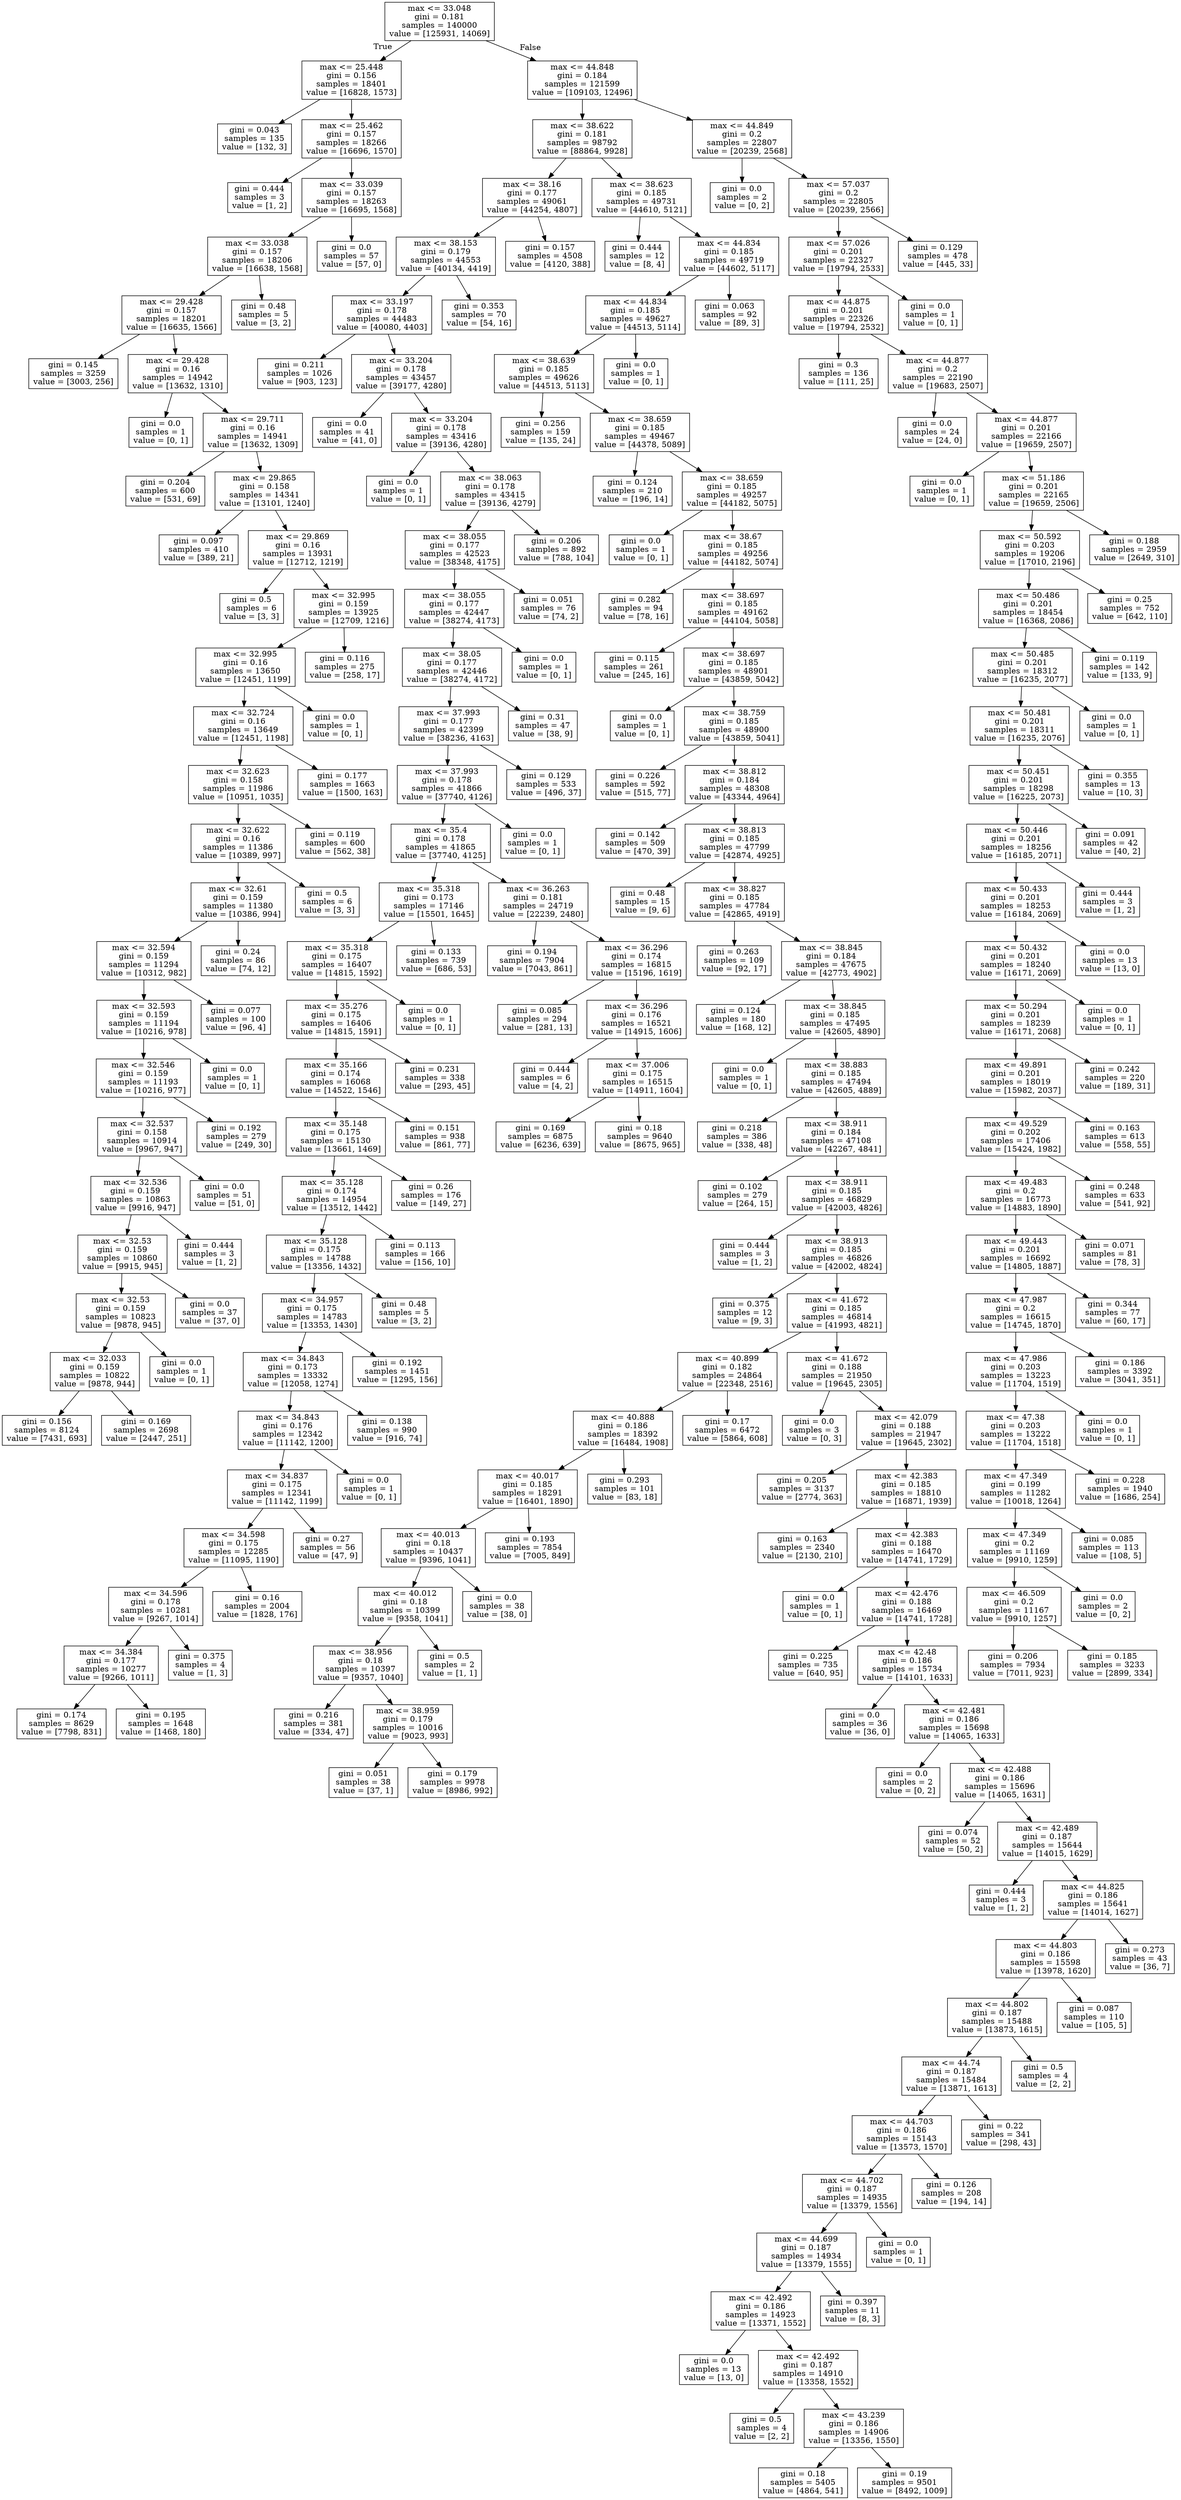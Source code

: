 digraph Tree {
node [shape=box] ;
0 [label="max <= 33.048\ngini = 0.181\nsamples = 140000\nvalue = [125931, 14069]"] ;
1 [label="max <= 25.448\ngini = 0.156\nsamples = 18401\nvalue = [16828, 1573]"] ;
0 -> 1 [labeldistance=2.5, labelangle=45, headlabel="True"] ;
2 [label="gini = 0.043\nsamples = 135\nvalue = [132, 3]"] ;
1 -> 2 ;
3 [label="max <= 25.462\ngini = 0.157\nsamples = 18266\nvalue = [16696, 1570]"] ;
1 -> 3 ;
4 [label="gini = 0.444\nsamples = 3\nvalue = [1, 2]"] ;
3 -> 4 ;
5 [label="max <= 33.039\ngini = 0.157\nsamples = 18263\nvalue = [16695, 1568]"] ;
3 -> 5 ;
6 [label="max <= 33.038\ngini = 0.157\nsamples = 18206\nvalue = [16638, 1568]"] ;
5 -> 6 ;
7 [label="max <= 29.428\ngini = 0.157\nsamples = 18201\nvalue = [16635, 1566]"] ;
6 -> 7 ;
8 [label="gini = 0.145\nsamples = 3259\nvalue = [3003, 256]"] ;
7 -> 8 ;
9 [label="max <= 29.428\ngini = 0.16\nsamples = 14942\nvalue = [13632, 1310]"] ;
7 -> 9 ;
10 [label="gini = 0.0\nsamples = 1\nvalue = [0, 1]"] ;
9 -> 10 ;
11 [label="max <= 29.711\ngini = 0.16\nsamples = 14941\nvalue = [13632, 1309]"] ;
9 -> 11 ;
12 [label="gini = 0.204\nsamples = 600\nvalue = [531, 69]"] ;
11 -> 12 ;
13 [label="max <= 29.865\ngini = 0.158\nsamples = 14341\nvalue = [13101, 1240]"] ;
11 -> 13 ;
14 [label="gini = 0.097\nsamples = 410\nvalue = [389, 21]"] ;
13 -> 14 ;
15 [label="max <= 29.869\ngini = 0.16\nsamples = 13931\nvalue = [12712, 1219]"] ;
13 -> 15 ;
16 [label="gini = 0.5\nsamples = 6\nvalue = [3, 3]"] ;
15 -> 16 ;
17 [label="max <= 32.995\ngini = 0.159\nsamples = 13925\nvalue = [12709, 1216]"] ;
15 -> 17 ;
18 [label="max <= 32.995\ngini = 0.16\nsamples = 13650\nvalue = [12451, 1199]"] ;
17 -> 18 ;
19 [label="max <= 32.724\ngini = 0.16\nsamples = 13649\nvalue = [12451, 1198]"] ;
18 -> 19 ;
20 [label="max <= 32.623\ngini = 0.158\nsamples = 11986\nvalue = [10951, 1035]"] ;
19 -> 20 ;
21 [label="max <= 32.622\ngini = 0.16\nsamples = 11386\nvalue = [10389, 997]"] ;
20 -> 21 ;
22 [label="max <= 32.61\ngini = 0.159\nsamples = 11380\nvalue = [10386, 994]"] ;
21 -> 22 ;
23 [label="max <= 32.594\ngini = 0.159\nsamples = 11294\nvalue = [10312, 982]"] ;
22 -> 23 ;
24 [label="max <= 32.593\ngini = 0.159\nsamples = 11194\nvalue = [10216, 978]"] ;
23 -> 24 ;
25 [label="max <= 32.546\ngini = 0.159\nsamples = 11193\nvalue = [10216, 977]"] ;
24 -> 25 ;
26 [label="max <= 32.537\ngini = 0.158\nsamples = 10914\nvalue = [9967, 947]"] ;
25 -> 26 ;
27 [label="max <= 32.536\ngini = 0.159\nsamples = 10863\nvalue = [9916, 947]"] ;
26 -> 27 ;
28 [label="max <= 32.53\ngini = 0.159\nsamples = 10860\nvalue = [9915, 945]"] ;
27 -> 28 ;
29 [label="max <= 32.53\ngini = 0.159\nsamples = 10823\nvalue = [9878, 945]"] ;
28 -> 29 ;
30 [label="max <= 32.033\ngini = 0.159\nsamples = 10822\nvalue = [9878, 944]"] ;
29 -> 30 ;
31 [label="gini = 0.156\nsamples = 8124\nvalue = [7431, 693]"] ;
30 -> 31 ;
32 [label="gini = 0.169\nsamples = 2698\nvalue = [2447, 251]"] ;
30 -> 32 ;
33 [label="gini = 0.0\nsamples = 1\nvalue = [0, 1]"] ;
29 -> 33 ;
34 [label="gini = 0.0\nsamples = 37\nvalue = [37, 0]"] ;
28 -> 34 ;
35 [label="gini = 0.444\nsamples = 3\nvalue = [1, 2]"] ;
27 -> 35 ;
36 [label="gini = 0.0\nsamples = 51\nvalue = [51, 0]"] ;
26 -> 36 ;
37 [label="gini = 0.192\nsamples = 279\nvalue = [249, 30]"] ;
25 -> 37 ;
38 [label="gini = 0.0\nsamples = 1\nvalue = [0, 1]"] ;
24 -> 38 ;
39 [label="gini = 0.077\nsamples = 100\nvalue = [96, 4]"] ;
23 -> 39 ;
40 [label="gini = 0.24\nsamples = 86\nvalue = [74, 12]"] ;
22 -> 40 ;
41 [label="gini = 0.5\nsamples = 6\nvalue = [3, 3]"] ;
21 -> 41 ;
42 [label="gini = 0.119\nsamples = 600\nvalue = [562, 38]"] ;
20 -> 42 ;
43 [label="gini = 0.177\nsamples = 1663\nvalue = [1500, 163]"] ;
19 -> 43 ;
44 [label="gini = 0.0\nsamples = 1\nvalue = [0, 1]"] ;
18 -> 44 ;
45 [label="gini = 0.116\nsamples = 275\nvalue = [258, 17]"] ;
17 -> 45 ;
46 [label="gini = 0.48\nsamples = 5\nvalue = [3, 2]"] ;
6 -> 46 ;
47 [label="gini = 0.0\nsamples = 57\nvalue = [57, 0]"] ;
5 -> 47 ;
48 [label="max <= 44.848\ngini = 0.184\nsamples = 121599\nvalue = [109103, 12496]"] ;
0 -> 48 [labeldistance=2.5, labelangle=-45, headlabel="False"] ;
49 [label="max <= 38.622\ngini = 0.181\nsamples = 98792\nvalue = [88864, 9928]"] ;
48 -> 49 ;
50 [label="max <= 38.16\ngini = 0.177\nsamples = 49061\nvalue = [44254, 4807]"] ;
49 -> 50 ;
51 [label="max <= 38.153\ngini = 0.179\nsamples = 44553\nvalue = [40134, 4419]"] ;
50 -> 51 ;
52 [label="max <= 33.197\ngini = 0.178\nsamples = 44483\nvalue = [40080, 4403]"] ;
51 -> 52 ;
53 [label="gini = 0.211\nsamples = 1026\nvalue = [903, 123]"] ;
52 -> 53 ;
54 [label="max <= 33.204\ngini = 0.178\nsamples = 43457\nvalue = [39177, 4280]"] ;
52 -> 54 ;
55 [label="gini = 0.0\nsamples = 41\nvalue = [41, 0]"] ;
54 -> 55 ;
56 [label="max <= 33.204\ngini = 0.178\nsamples = 43416\nvalue = [39136, 4280]"] ;
54 -> 56 ;
57 [label="gini = 0.0\nsamples = 1\nvalue = [0, 1]"] ;
56 -> 57 ;
58 [label="max <= 38.063\ngini = 0.178\nsamples = 43415\nvalue = [39136, 4279]"] ;
56 -> 58 ;
59 [label="max <= 38.055\ngini = 0.177\nsamples = 42523\nvalue = [38348, 4175]"] ;
58 -> 59 ;
60 [label="max <= 38.055\ngini = 0.177\nsamples = 42447\nvalue = [38274, 4173]"] ;
59 -> 60 ;
61 [label="max <= 38.05\ngini = 0.177\nsamples = 42446\nvalue = [38274, 4172]"] ;
60 -> 61 ;
62 [label="max <= 37.993\ngini = 0.177\nsamples = 42399\nvalue = [38236, 4163]"] ;
61 -> 62 ;
63 [label="max <= 37.993\ngini = 0.178\nsamples = 41866\nvalue = [37740, 4126]"] ;
62 -> 63 ;
64 [label="max <= 35.4\ngini = 0.178\nsamples = 41865\nvalue = [37740, 4125]"] ;
63 -> 64 ;
65 [label="max <= 35.318\ngini = 0.173\nsamples = 17146\nvalue = [15501, 1645]"] ;
64 -> 65 ;
66 [label="max <= 35.318\ngini = 0.175\nsamples = 16407\nvalue = [14815, 1592]"] ;
65 -> 66 ;
67 [label="max <= 35.276\ngini = 0.175\nsamples = 16406\nvalue = [14815, 1591]"] ;
66 -> 67 ;
68 [label="max <= 35.166\ngini = 0.174\nsamples = 16068\nvalue = [14522, 1546]"] ;
67 -> 68 ;
69 [label="max <= 35.148\ngini = 0.175\nsamples = 15130\nvalue = [13661, 1469]"] ;
68 -> 69 ;
70 [label="max <= 35.128\ngini = 0.174\nsamples = 14954\nvalue = [13512, 1442]"] ;
69 -> 70 ;
71 [label="max <= 35.128\ngini = 0.175\nsamples = 14788\nvalue = [13356, 1432]"] ;
70 -> 71 ;
72 [label="max <= 34.957\ngini = 0.175\nsamples = 14783\nvalue = [13353, 1430]"] ;
71 -> 72 ;
73 [label="max <= 34.843\ngini = 0.173\nsamples = 13332\nvalue = [12058, 1274]"] ;
72 -> 73 ;
74 [label="max <= 34.843\ngini = 0.176\nsamples = 12342\nvalue = [11142, 1200]"] ;
73 -> 74 ;
75 [label="max <= 34.837\ngini = 0.175\nsamples = 12341\nvalue = [11142, 1199]"] ;
74 -> 75 ;
76 [label="max <= 34.598\ngini = 0.175\nsamples = 12285\nvalue = [11095, 1190]"] ;
75 -> 76 ;
77 [label="max <= 34.596\ngini = 0.178\nsamples = 10281\nvalue = [9267, 1014]"] ;
76 -> 77 ;
78 [label="max <= 34.384\ngini = 0.177\nsamples = 10277\nvalue = [9266, 1011]"] ;
77 -> 78 ;
79 [label="gini = 0.174\nsamples = 8629\nvalue = [7798, 831]"] ;
78 -> 79 ;
80 [label="gini = 0.195\nsamples = 1648\nvalue = [1468, 180]"] ;
78 -> 80 ;
81 [label="gini = 0.375\nsamples = 4\nvalue = [1, 3]"] ;
77 -> 81 ;
82 [label="gini = 0.16\nsamples = 2004\nvalue = [1828, 176]"] ;
76 -> 82 ;
83 [label="gini = 0.27\nsamples = 56\nvalue = [47, 9]"] ;
75 -> 83 ;
84 [label="gini = 0.0\nsamples = 1\nvalue = [0, 1]"] ;
74 -> 84 ;
85 [label="gini = 0.138\nsamples = 990\nvalue = [916, 74]"] ;
73 -> 85 ;
86 [label="gini = 0.192\nsamples = 1451\nvalue = [1295, 156]"] ;
72 -> 86 ;
87 [label="gini = 0.48\nsamples = 5\nvalue = [3, 2]"] ;
71 -> 87 ;
88 [label="gini = 0.113\nsamples = 166\nvalue = [156, 10]"] ;
70 -> 88 ;
89 [label="gini = 0.26\nsamples = 176\nvalue = [149, 27]"] ;
69 -> 89 ;
90 [label="gini = 0.151\nsamples = 938\nvalue = [861, 77]"] ;
68 -> 90 ;
91 [label="gini = 0.231\nsamples = 338\nvalue = [293, 45]"] ;
67 -> 91 ;
92 [label="gini = 0.0\nsamples = 1\nvalue = [0, 1]"] ;
66 -> 92 ;
93 [label="gini = 0.133\nsamples = 739\nvalue = [686, 53]"] ;
65 -> 93 ;
94 [label="max <= 36.263\ngini = 0.181\nsamples = 24719\nvalue = [22239, 2480]"] ;
64 -> 94 ;
95 [label="gini = 0.194\nsamples = 7904\nvalue = [7043, 861]"] ;
94 -> 95 ;
96 [label="max <= 36.296\ngini = 0.174\nsamples = 16815\nvalue = [15196, 1619]"] ;
94 -> 96 ;
97 [label="gini = 0.085\nsamples = 294\nvalue = [281, 13]"] ;
96 -> 97 ;
98 [label="max <= 36.296\ngini = 0.176\nsamples = 16521\nvalue = [14915, 1606]"] ;
96 -> 98 ;
99 [label="gini = 0.444\nsamples = 6\nvalue = [4, 2]"] ;
98 -> 99 ;
100 [label="max <= 37.006\ngini = 0.175\nsamples = 16515\nvalue = [14911, 1604]"] ;
98 -> 100 ;
101 [label="gini = 0.169\nsamples = 6875\nvalue = [6236, 639]"] ;
100 -> 101 ;
102 [label="gini = 0.18\nsamples = 9640\nvalue = [8675, 965]"] ;
100 -> 102 ;
103 [label="gini = 0.0\nsamples = 1\nvalue = [0, 1]"] ;
63 -> 103 ;
104 [label="gini = 0.129\nsamples = 533\nvalue = [496, 37]"] ;
62 -> 104 ;
105 [label="gini = 0.31\nsamples = 47\nvalue = [38, 9]"] ;
61 -> 105 ;
106 [label="gini = 0.0\nsamples = 1\nvalue = [0, 1]"] ;
60 -> 106 ;
107 [label="gini = 0.051\nsamples = 76\nvalue = [74, 2]"] ;
59 -> 107 ;
108 [label="gini = 0.206\nsamples = 892\nvalue = [788, 104]"] ;
58 -> 108 ;
109 [label="gini = 0.353\nsamples = 70\nvalue = [54, 16]"] ;
51 -> 109 ;
110 [label="gini = 0.157\nsamples = 4508\nvalue = [4120, 388]"] ;
50 -> 110 ;
111 [label="max <= 38.623\ngini = 0.185\nsamples = 49731\nvalue = [44610, 5121]"] ;
49 -> 111 ;
112 [label="gini = 0.444\nsamples = 12\nvalue = [8, 4]"] ;
111 -> 112 ;
113 [label="max <= 44.834\ngini = 0.185\nsamples = 49719\nvalue = [44602, 5117]"] ;
111 -> 113 ;
114 [label="max <= 44.834\ngini = 0.185\nsamples = 49627\nvalue = [44513, 5114]"] ;
113 -> 114 ;
115 [label="max <= 38.639\ngini = 0.185\nsamples = 49626\nvalue = [44513, 5113]"] ;
114 -> 115 ;
116 [label="gini = 0.256\nsamples = 159\nvalue = [135, 24]"] ;
115 -> 116 ;
117 [label="max <= 38.659\ngini = 0.185\nsamples = 49467\nvalue = [44378, 5089]"] ;
115 -> 117 ;
118 [label="gini = 0.124\nsamples = 210\nvalue = [196, 14]"] ;
117 -> 118 ;
119 [label="max <= 38.659\ngini = 0.185\nsamples = 49257\nvalue = [44182, 5075]"] ;
117 -> 119 ;
120 [label="gini = 0.0\nsamples = 1\nvalue = [0, 1]"] ;
119 -> 120 ;
121 [label="max <= 38.67\ngini = 0.185\nsamples = 49256\nvalue = [44182, 5074]"] ;
119 -> 121 ;
122 [label="gini = 0.282\nsamples = 94\nvalue = [78, 16]"] ;
121 -> 122 ;
123 [label="max <= 38.697\ngini = 0.185\nsamples = 49162\nvalue = [44104, 5058]"] ;
121 -> 123 ;
124 [label="gini = 0.115\nsamples = 261\nvalue = [245, 16]"] ;
123 -> 124 ;
125 [label="max <= 38.697\ngini = 0.185\nsamples = 48901\nvalue = [43859, 5042]"] ;
123 -> 125 ;
126 [label="gini = 0.0\nsamples = 1\nvalue = [0, 1]"] ;
125 -> 126 ;
127 [label="max <= 38.759\ngini = 0.185\nsamples = 48900\nvalue = [43859, 5041]"] ;
125 -> 127 ;
128 [label="gini = 0.226\nsamples = 592\nvalue = [515, 77]"] ;
127 -> 128 ;
129 [label="max <= 38.812\ngini = 0.184\nsamples = 48308\nvalue = [43344, 4964]"] ;
127 -> 129 ;
130 [label="gini = 0.142\nsamples = 509\nvalue = [470, 39]"] ;
129 -> 130 ;
131 [label="max <= 38.813\ngini = 0.185\nsamples = 47799\nvalue = [42874, 4925]"] ;
129 -> 131 ;
132 [label="gini = 0.48\nsamples = 15\nvalue = [9, 6]"] ;
131 -> 132 ;
133 [label="max <= 38.827\ngini = 0.185\nsamples = 47784\nvalue = [42865, 4919]"] ;
131 -> 133 ;
134 [label="gini = 0.263\nsamples = 109\nvalue = [92, 17]"] ;
133 -> 134 ;
135 [label="max <= 38.845\ngini = 0.184\nsamples = 47675\nvalue = [42773, 4902]"] ;
133 -> 135 ;
136 [label="gini = 0.124\nsamples = 180\nvalue = [168, 12]"] ;
135 -> 136 ;
137 [label="max <= 38.845\ngini = 0.185\nsamples = 47495\nvalue = [42605, 4890]"] ;
135 -> 137 ;
138 [label="gini = 0.0\nsamples = 1\nvalue = [0, 1]"] ;
137 -> 138 ;
139 [label="max <= 38.883\ngini = 0.185\nsamples = 47494\nvalue = [42605, 4889]"] ;
137 -> 139 ;
140 [label="gini = 0.218\nsamples = 386\nvalue = [338, 48]"] ;
139 -> 140 ;
141 [label="max <= 38.911\ngini = 0.184\nsamples = 47108\nvalue = [42267, 4841]"] ;
139 -> 141 ;
142 [label="gini = 0.102\nsamples = 279\nvalue = [264, 15]"] ;
141 -> 142 ;
143 [label="max <= 38.911\ngini = 0.185\nsamples = 46829\nvalue = [42003, 4826]"] ;
141 -> 143 ;
144 [label="gini = 0.444\nsamples = 3\nvalue = [1, 2]"] ;
143 -> 144 ;
145 [label="max <= 38.913\ngini = 0.185\nsamples = 46826\nvalue = [42002, 4824]"] ;
143 -> 145 ;
146 [label="gini = 0.375\nsamples = 12\nvalue = [9, 3]"] ;
145 -> 146 ;
147 [label="max <= 41.672\ngini = 0.185\nsamples = 46814\nvalue = [41993, 4821]"] ;
145 -> 147 ;
148 [label="max <= 40.899\ngini = 0.182\nsamples = 24864\nvalue = [22348, 2516]"] ;
147 -> 148 ;
149 [label="max <= 40.888\ngini = 0.186\nsamples = 18392\nvalue = [16484, 1908]"] ;
148 -> 149 ;
150 [label="max <= 40.017\ngini = 0.185\nsamples = 18291\nvalue = [16401, 1890]"] ;
149 -> 150 ;
151 [label="max <= 40.013\ngini = 0.18\nsamples = 10437\nvalue = [9396, 1041]"] ;
150 -> 151 ;
152 [label="max <= 40.012\ngini = 0.18\nsamples = 10399\nvalue = [9358, 1041]"] ;
151 -> 152 ;
153 [label="max <= 38.956\ngini = 0.18\nsamples = 10397\nvalue = [9357, 1040]"] ;
152 -> 153 ;
154 [label="gini = 0.216\nsamples = 381\nvalue = [334, 47]"] ;
153 -> 154 ;
155 [label="max <= 38.959\ngini = 0.179\nsamples = 10016\nvalue = [9023, 993]"] ;
153 -> 155 ;
156 [label="gini = 0.051\nsamples = 38\nvalue = [37, 1]"] ;
155 -> 156 ;
157 [label="gini = 0.179\nsamples = 9978\nvalue = [8986, 992]"] ;
155 -> 157 ;
158 [label="gini = 0.5\nsamples = 2\nvalue = [1, 1]"] ;
152 -> 158 ;
159 [label="gini = 0.0\nsamples = 38\nvalue = [38, 0]"] ;
151 -> 159 ;
160 [label="gini = 0.193\nsamples = 7854\nvalue = [7005, 849]"] ;
150 -> 160 ;
161 [label="gini = 0.293\nsamples = 101\nvalue = [83, 18]"] ;
149 -> 161 ;
162 [label="gini = 0.17\nsamples = 6472\nvalue = [5864, 608]"] ;
148 -> 162 ;
163 [label="max <= 41.672\ngini = 0.188\nsamples = 21950\nvalue = [19645, 2305]"] ;
147 -> 163 ;
164 [label="gini = 0.0\nsamples = 3\nvalue = [0, 3]"] ;
163 -> 164 ;
165 [label="max <= 42.079\ngini = 0.188\nsamples = 21947\nvalue = [19645, 2302]"] ;
163 -> 165 ;
166 [label="gini = 0.205\nsamples = 3137\nvalue = [2774, 363]"] ;
165 -> 166 ;
167 [label="max <= 42.383\ngini = 0.185\nsamples = 18810\nvalue = [16871, 1939]"] ;
165 -> 167 ;
168 [label="gini = 0.163\nsamples = 2340\nvalue = [2130, 210]"] ;
167 -> 168 ;
169 [label="max <= 42.383\ngini = 0.188\nsamples = 16470\nvalue = [14741, 1729]"] ;
167 -> 169 ;
170 [label="gini = 0.0\nsamples = 1\nvalue = [0, 1]"] ;
169 -> 170 ;
171 [label="max <= 42.476\ngini = 0.188\nsamples = 16469\nvalue = [14741, 1728]"] ;
169 -> 171 ;
172 [label="gini = 0.225\nsamples = 735\nvalue = [640, 95]"] ;
171 -> 172 ;
173 [label="max <= 42.48\ngini = 0.186\nsamples = 15734\nvalue = [14101, 1633]"] ;
171 -> 173 ;
174 [label="gini = 0.0\nsamples = 36\nvalue = [36, 0]"] ;
173 -> 174 ;
175 [label="max <= 42.481\ngini = 0.186\nsamples = 15698\nvalue = [14065, 1633]"] ;
173 -> 175 ;
176 [label="gini = 0.0\nsamples = 2\nvalue = [0, 2]"] ;
175 -> 176 ;
177 [label="max <= 42.488\ngini = 0.186\nsamples = 15696\nvalue = [14065, 1631]"] ;
175 -> 177 ;
178 [label="gini = 0.074\nsamples = 52\nvalue = [50, 2]"] ;
177 -> 178 ;
179 [label="max <= 42.489\ngini = 0.187\nsamples = 15644\nvalue = [14015, 1629]"] ;
177 -> 179 ;
180 [label="gini = 0.444\nsamples = 3\nvalue = [1, 2]"] ;
179 -> 180 ;
181 [label="max <= 44.825\ngini = 0.186\nsamples = 15641\nvalue = [14014, 1627]"] ;
179 -> 181 ;
182 [label="max <= 44.803\ngini = 0.186\nsamples = 15598\nvalue = [13978, 1620]"] ;
181 -> 182 ;
183 [label="max <= 44.802\ngini = 0.187\nsamples = 15488\nvalue = [13873, 1615]"] ;
182 -> 183 ;
184 [label="max <= 44.74\ngini = 0.187\nsamples = 15484\nvalue = [13871, 1613]"] ;
183 -> 184 ;
185 [label="max <= 44.703\ngini = 0.186\nsamples = 15143\nvalue = [13573, 1570]"] ;
184 -> 185 ;
186 [label="max <= 44.702\ngini = 0.187\nsamples = 14935\nvalue = [13379, 1556]"] ;
185 -> 186 ;
187 [label="max <= 44.699\ngini = 0.187\nsamples = 14934\nvalue = [13379, 1555]"] ;
186 -> 187 ;
188 [label="max <= 42.492\ngini = 0.186\nsamples = 14923\nvalue = [13371, 1552]"] ;
187 -> 188 ;
189 [label="gini = 0.0\nsamples = 13\nvalue = [13, 0]"] ;
188 -> 189 ;
190 [label="max <= 42.492\ngini = 0.187\nsamples = 14910\nvalue = [13358, 1552]"] ;
188 -> 190 ;
191 [label="gini = 0.5\nsamples = 4\nvalue = [2, 2]"] ;
190 -> 191 ;
192 [label="max <= 43.239\ngini = 0.186\nsamples = 14906\nvalue = [13356, 1550]"] ;
190 -> 192 ;
193 [label="gini = 0.18\nsamples = 5405\nvalue = [4864, 541]"] ;
192 -> 193 ;
194 [label="gini = 0.19\nsamples = 9501\nvalue = [8492, 1009]"] ;
192 -> 194 ;
195 [label="gini = 0.397\nsamples = 11\nvalue = [8, 3]"] ;
187 -> 195 ;
196 [label="gini = 0.0\nsamples = 1\nvalue = [0, 1]"] ;
186 -> 196 ;
197 [label="gini = 0.126\nsamples = 208\nvalue = [194, 14]"] ;
185 -> 197 ;
198 [label="gini = 0.22\nsamples = 341\nvalue = [298, 43]"] ;
184 -> 198 ;
199 [label="gini = 0.5\nsamples = 4\nvalue = [2, 2]"] ;
183 -> 199 ;
200 [label="gini = 0.087\nsamples = 110\nvalue = [105, 5]"] ;
182 -> 200 ;
201 [label="gini = 0.273\nsamples = 43\nvalue = [36, 7]"] ;
181 -> 201 ;
202 [label="gini = 0.0\nsamples = 1\nvalue = [0, 1]"] ;
114 -> 202 ;
203 [label="gini = 0.063\nsamples = 92\nvalue = [89, 3]"] ;
113 -> 203 ;
204 [label="max <= 44.849\ngini = 0.2\nsamples = 22807\nvalue = [20239, 2568]"] ;
48 -> 204 ;
205 [label="gini = 0.0\nsamples = 2\nvalue = [0, 2]"] ;
204 -> 205 ;
206 [label="max <= 57.037\ngini = 0.2\nsamples = 22805\nvalue = [20239, 2566]"] ;
204 -> 206 ;
207 [label="max <= 57.026\ngini = 0.201\nsamples = 22327\nvalue = [19794, 2533]"] ;
206 -> 207 ;
208 [label="max <= 44.875\ngini = 0.201\nsamples = 22326\nvalue = [19794, 2532]"] ;
207 -> 208 ;
209 [label="gini = 0.3\nsamples = 136\nvalue = [111, 25]"] ;
208 -> 209 ;
210 [label="max <= 44.877\ngini = 0.2\nsamples = 22190\nvalue = [19683, 2507]"] ;
208 -> 210 ;
211 [label="gini = 0.0\nsamples = 24\nvalue = [24, 0]"] ;
210 -> 211 ;
212 [label="max <= 44.877\ngini = 0.201\nsamples = 22166\nvalue = [19659, 2507]"] ;
210 -> 212 ;
213 [label="gini = 0.0\nsamples = 1\nvalue = [0, 1]"] ;
212 -> 213 ;
214 [label="max <= 51.186\ngini = 0.201\nsamples = 22165\nvalue = [19659, 2506]"] ;
212 -> 214 ;
215 [label="max <= 50.592\ngini = 0.203\nsamples = 19206\nvalue = [17010, 2196]"] ;
214 -> 215 ;
216 [label="max <= 50.486\ngini = 0.201\nsamples = 18454\nvalue = [16368, 2086]"] ;
215 -> 216 ;
217 [label="max <= 50.485\ngini = 0.201\nsamples = 18312\nvalue = [16235, 2077]"] ;
216 -> 217 ;
218 [label="max <= 50.481\ngini = 0.201\nsamples = 18311\nvalue = [16235, 2076]"] ;
217 -> 218 ;
219 [label="max <= 50.451\ngini = 0.201\nsamples = 18298\nvalue = [16225, 2073]"] ;
218 -> 219 ;
220 [label="max <= 50.446\ngini = 0.201\nsamples = 18256\nvalue = [16185, 2071]"] ;
219 -> 220 ;
221 [label="max <= 50.433\ngini = 0.201\nsamples = 18253\nvalue = [16184, 2069]"] ;
220 -> 221 ;
222 [label="max <= 50.432\ngini = 0.201\nsamples = 18240\nvalue = [16171, 2069]"] ;
221 -> 222 ;
223 [label="max <= 50.294\ngini = 0.201\nsamples = 18239\nvalue = [16171, 2068]"] ;
222 -> 223 ;
224 [label="max <= 49.891\ngini = 0.201\nsamples = 18019\nvalue = [15982, 2037]"] ;
223 -> 224 ;
225 [label="max <= 49.529\ngini = 0.202\nsamples = 17406\nvalue = [15424, 1982]"] ;
224 -> 225 ;
226 [label="max <= 49.483\ngini = 0.2\nsamples = 16773\nvalue = [14883, 1890]"] ;
225 -> 226 ;
227 [label="max <= 49.443\ngini = 0.201\nsamples = 16692\nvalue = [14805, 1887]"] ;
226 -> 227 ;
228 [label="max <= 47.987\ngini = 0.2\nsamples = 16615\nvalue = [14745, 1870]"] ;
227 -> 228 ;
229 [label="max <= 47.986\ngini = 0.203\nsamples = 13223\nvalue = [11704, 1519]"] ;
228 -> 229 ;
230 [label="max <= 47.38\ngini = 0.203\nsamples = 13222\nvalue = [11704, 1518]"] ;
229 -> 230 ;
231 [label="max <= 47.349\ngini = 0.199\nsamples = 11282\nvalue = [10018, 1264]"] ;
230 -> 231 ;
232 [label="max <= 47.349\ngini = 0.2\nsamples = 11169\nvalue = [9910, 1259]"] ;
231 -> 232 ;
233 [label="max <= 46.509\ngini = 0.2\nsamples = 11167\nvalue = [9910, 1257]"] ;
232 -> 233 ;
234 [label="gini = 0.206\nsamples = 7934\nvalue = [7011, 923]"] ;
233 -> 234 ;
235 [label="gini = 0.185\nsamples = 3233\nvalue = [2899, 334]"] ;
233 -> 235 ;
236 [label="gini = 0.0\nsamples = 2\nvalue = [0, 2]"] ;
232 -> 236 ;
237 [label="gini = 0.085\nsamples = 113\nvalue = [108, 5]"] ;
231 -> 237 ;
238 [label="gini = 0.228\nsamples = 1940\nvalue = [1686, 254]"] ;
230 -> 238 ;
239 [label="gini = 0.0\nsamples = 1\nvalue = [0, 1]"] ;
229 -> 239 ;
240 [label="gini = 0.186\nsamples = 3392\nvalue = [3041, 351]"] ;
228 -> 240 ;
241 [label="gini = 0.344\nsamples = 77\nvalue = [60, 17]"] ;
227 -> 241 ;
242 [label="gini = 0.071\nsamples = 81\nvalue = [78, 3]"] ;
226 -> 242 ;
243 [label="gini = 0.248\nsamples = 633\nvalue = [541, 92]"] ;
225 -> 243 ;
244 [label="gini = 0.163\nsamples = 613\nvalue = [558, 55]"] ;
224 -> 244 ;
245 [label="gini = 0.242\nsamples = 220\nvalue = [189, 31]"] ;
223 -> 245 ;
246 [label="gini = 0.0\nsamples = 1\nvalue = [0, 1]"] ;
222 -> 246 ;
247 [label="gini = 0.0\nsamples = 13\nvalue = [13, 0]"] ;
221 -> 247 ;
248 [label="gini = 0.444\nsamples = 3\nvalue = [1, 2]"] ;
220 -> 248 ;
249 [label="gini = 0.091\nsamples = 42\nvalue = [40, 2]"] ;
219 -> 249 ;
250 [label="gini = 0.355\nsamples = 13\nvalue = [10, 3]"] ;
218 -> 250 ;
251 [label="gini = 0.0\nsamples = 1\nvalue = [0, 1]"] ;
217 -> 251 ;
252 [label="gini = 0.119\nsamples = 142\nvalue = [133, 9]"] ;
216 -> 252 ;
253 [label="gini = 0.25\nsamples = 752\nvalue = [642, 110]"] ;
215 -> 253 ;
254 [label="gini = 0.188\nsamples = 2959\nvalue = [2649, 310]"] ;
214 -> 254 ;
255 [label="gini = 0.0\nsamples = 1\nvalue = [0, 1]"] ;
207 -> 255 ;
256 [label="gini = 0.129\nsamples = 478\nvalue = [445, 33]"] ;
206 -> 256 ;
}